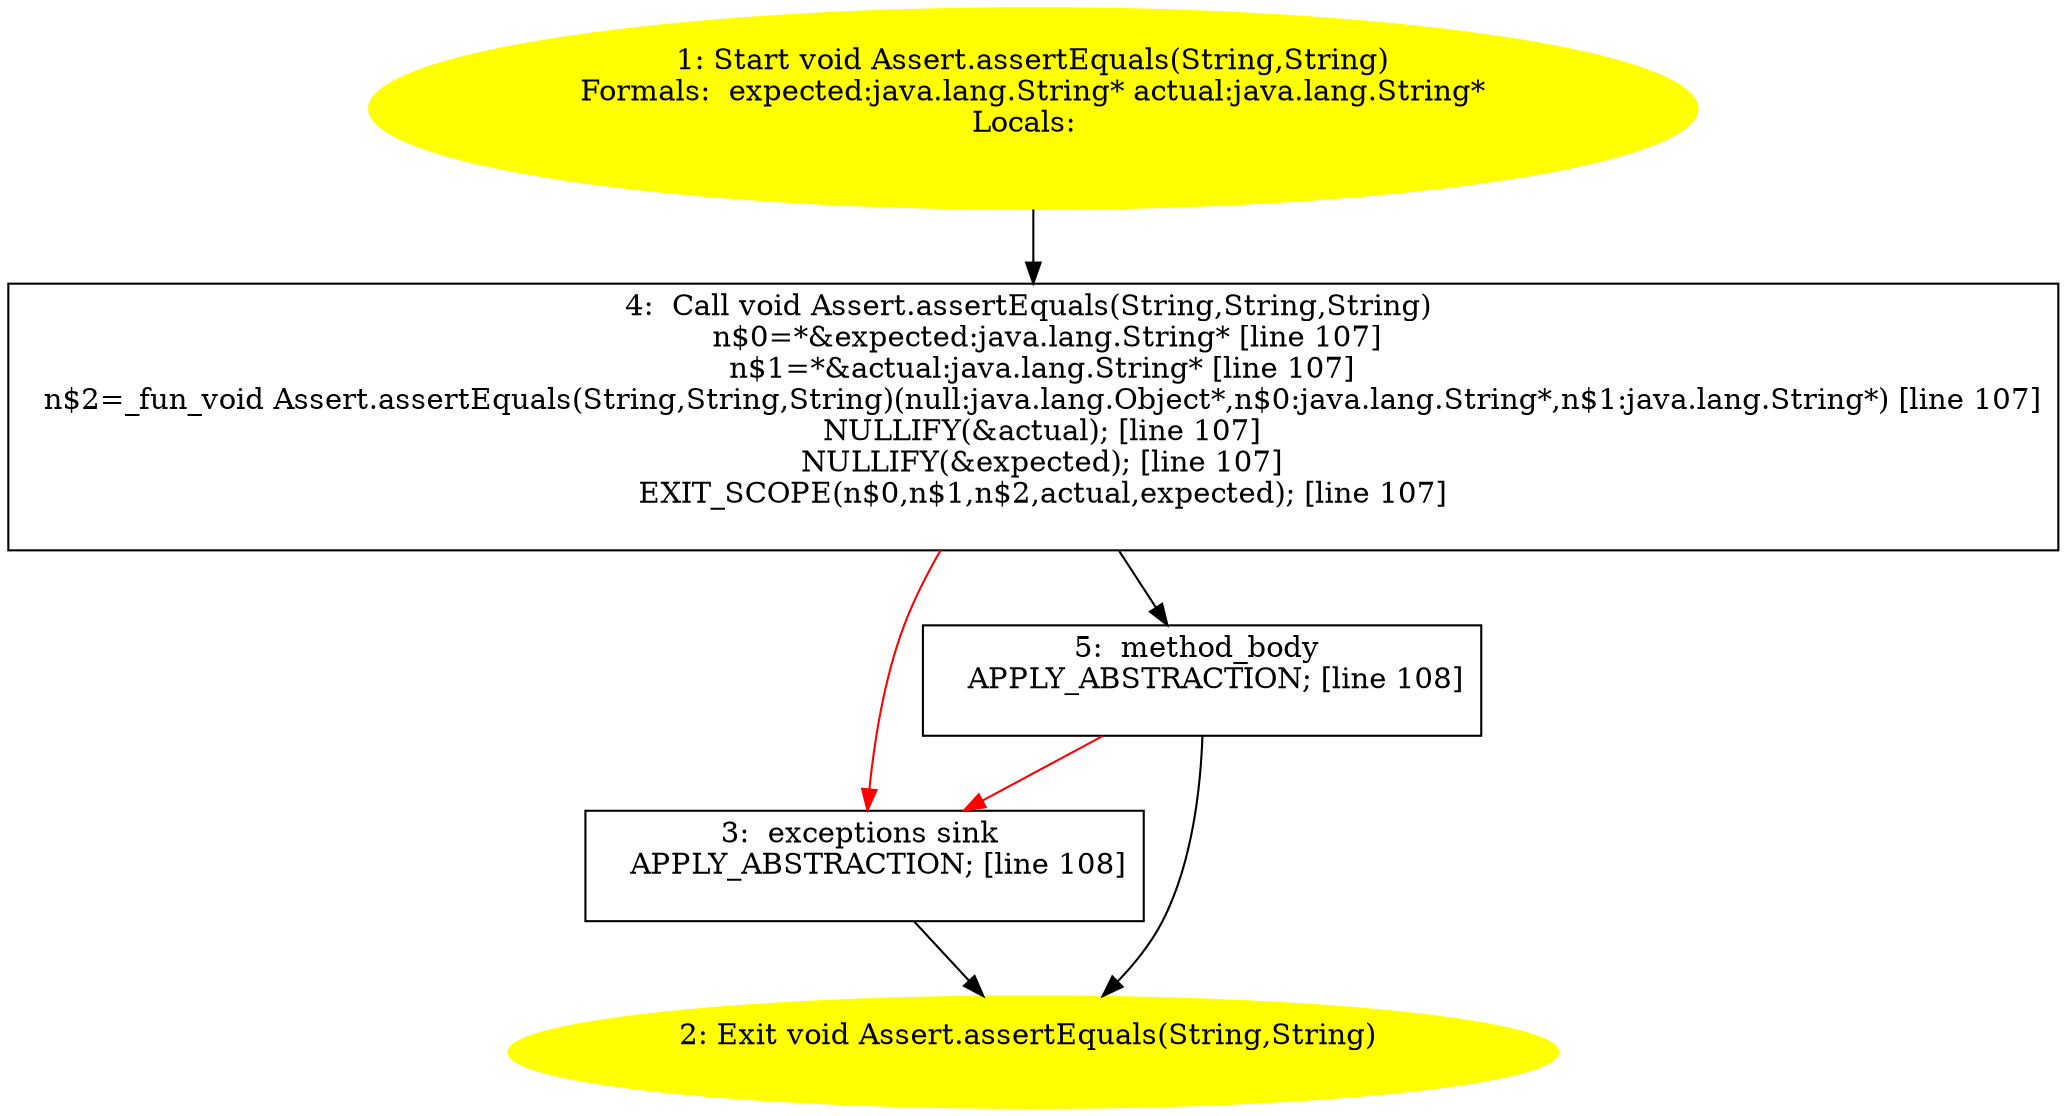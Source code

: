 /* @generated */
digraph cfg {
"junit.framework.Assert.assertEquals(java.lang.String,java.lang.String):void.5504a11ca8f97bf95987810a7ab3ab5d_1" [label="1: Start void Assert.assertEquals(String,String)\nFormals:  expected:java.lang.String* actual:java.lang.String*\nLocals:  \n  " color=yellow style=filled]
	

	 "junit.framework.Assert.assertEquals(java.lang.String,java.lang.String):void.5504a11ca8f97bf95987810a7ab3ab5d_1" -> "junit.framework.Assert.assertEquals(java.lang.String,java.lang.String):void.5504a11ca8f97bf95987810a7ab3ab5d_4" ;
"junit.framework.Assert.assertEquals(java.lang.String,java.lang.String):void.5504a11ca8f97bf95987810a7ab3ab5d_2" [label="2: Exit void Assert.assertEquals(String,String) \n  " color=yellow style=filled]
	

"junit.framework.Assert.assertEquals(java.lang.String,java.lang.String):void.5504a11ca8f97bf95987810a7ab3ab5d_3" [label="3:  exceptions sink \n   APPLY_ABSTRACTION; [line 108]\n " shape="box"]
	

	 "junit.framework.Assert.assertEquals(java.lang.String,java.lang.String):void.5504a11ca8f97bf95987810a7ab3ab5d_3" -> "junit.framework.Assert.assertEquals(java.lang.String,java.lang.String):void.5504a11ca8f97bf95987810a7ab3ab5d_2" ;
"junit.framework.Assert.assertEquals(java.lang.String,java.lang.String):void.5504a11ca8f97bf95987810a7ab3ab5d_4" [label="4:  Call void Assert.assertEquals(String,String,String) \n   n$0=*&expected:java.lang.String* [line 107]\n  n$1=*&actual:java.lang.String* [line 107]\n  n$2=_fun_void Assert.assertEquals(String,String,String)(null:java.lang.Object*,n$0:java.lang.String*,n$1:java.lang.String*) [line 107]\n  NULLIFY(&actual); [line 107]\n  NULLIFY(&expected); [line 107]\n  EXIT_SCOPE(n$0,n$1,n$2,actual,expected); [line 107]\n " shape="box"]
	

	 "junit.framework.Assert.assertEquals(java.lang.String,java.lang.String):void.5504a11ca8f97bf95987810a7ab3ab5d_4" -> "junit.framework.Assert.assertEquals(java.lang.String,java.lang.String):void.5504a11ca8f97bf95987810a7ab3ab5d_5" ;
	 "junit.framework.Assert.assertEquals(java.lang.String,java.lang.String):void.5504a11ca8f97bf95987810a7ab3ab5d_4" -> "junit.framework.Assert.assertEquals(java.lang.String,java.lang.String):void.5504a11ca8f97bf95987810a7ab3ab5d_3" [color="red" ];
"junit.framework.Assert.assertEquals(java.lang.String,java.lang.String):void.5504a11ca8f97bf95987810a7ab3ab5d_5" [label="5:  method_body \n   APPLY_ABSTRACTION; [line 108]\n " shape="box"]
	

	 "junit.framework.Assert.assertEquals(java.lang.String,java.lang.String):void.5504a11ca8f97bf95987810a7ab3ab5d_5" -> "junit.framework.Assert.assertEquals(java.lang.String,java.lang.String):void.5504a11ca8f97bf95987810a7ab3ab5d_2" ;
	 "junit.framework.Assert.assertEquals(java.lang.String,java.lang.String):void.5504a11ca8f97bf95987810a7ab3ab5d_5" -> "junit.framework.Assert.assertEquals(java.lang.String,java.lang.String):void.5504a11ca8f97bf95987810a7ab3ab5d_3" [color="red" ];
}
